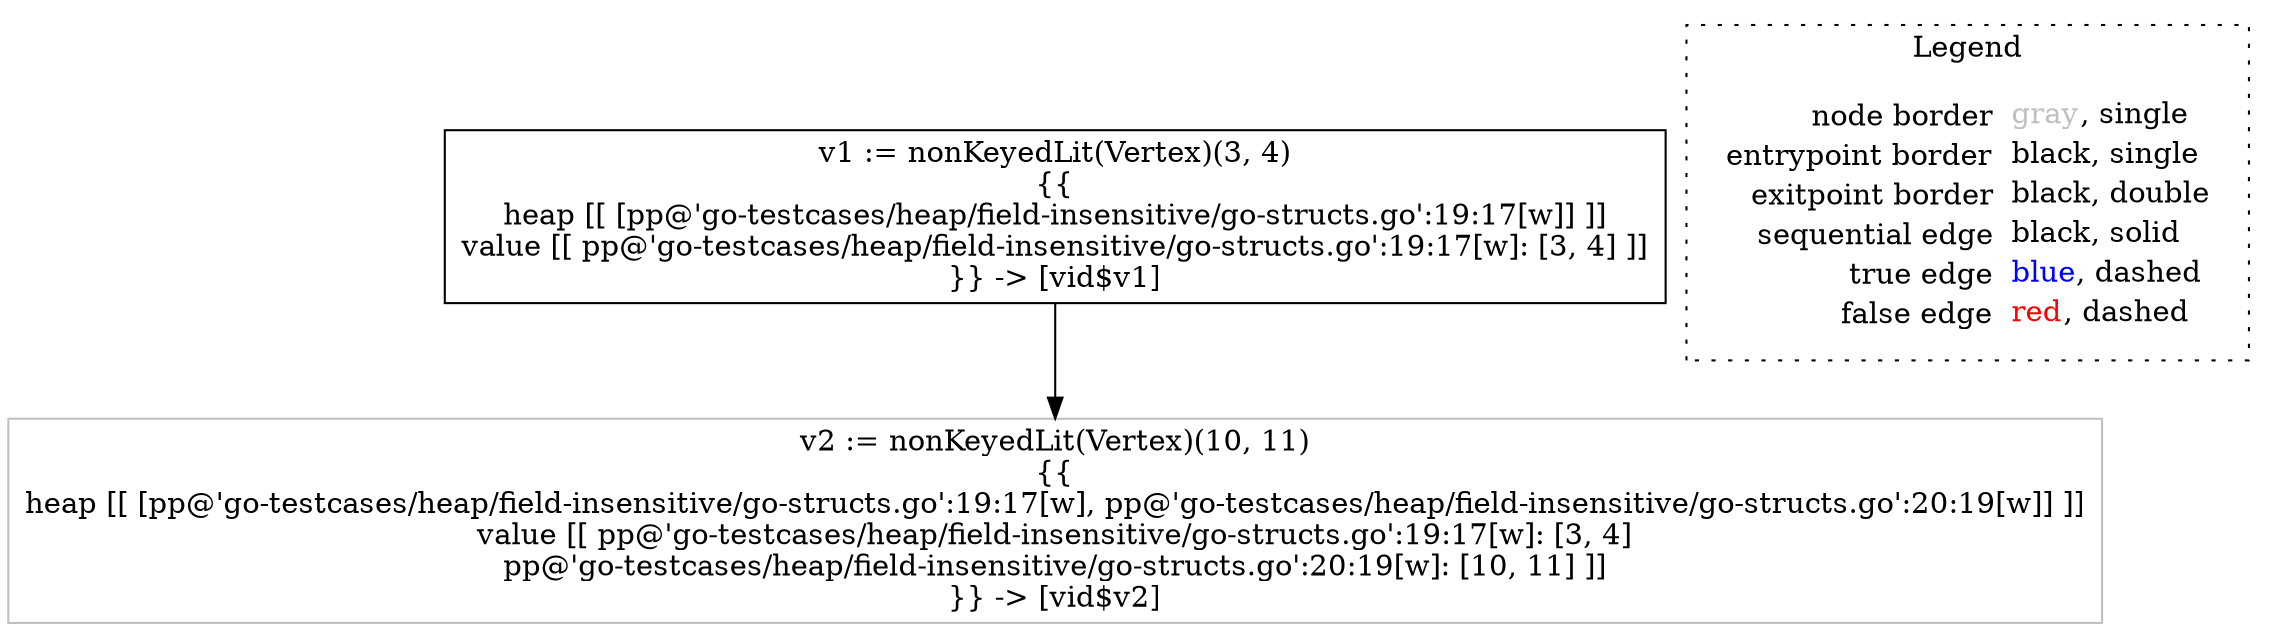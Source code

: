 digraph {
	"node0" [shape="rect",color="black",label=<v1 := nonKeyedLit(Vertex)(3, 4)<BR/>{{<BR/>heap [[ [pp@'go-testcases/heap/field-insensitive/go-structs.go':19:17[w]] ]]<BR/>value [[ pp@'go-testcases/heap/field-insensitive/go-structs.go':19:17[w]: [3, 4] ]]<BR/>}} -&gt; [vid$v1]>];
	"node1" [shape="rect",color="gray",label=<v2 := nonKeyedLit(Vertex)(10, 11)<BR/>{{<BR/>heap [[ [pp@'go-testcases/heap/field-insensitive/go-structs.go':19:17[w], pp@'go-testcases/heap/field-insensitive/go-structs.go':20:19[w]] ]]<BR/>value [[ pp@'go-testcases/heap/field-insensitive/go-structs.go':19:17[w]: [3, 4]<BR/>pp@'go-testcases/heap/field-insensitive/go-structs.go':20:19[w]: [10, 11] ]]<BR/>}} -&gt; [vid$v2]>];
	"node0" -> "node1" [color="black"];
subgraph cluster_legend {
	label="Legend";
	style=dotted;
	node [shape=plaintext];
	"legend" [label=<<table border="0" cellpadding="2" cellspacing="0" cellborder="0"><tr><td align="right">node border&nbsp;</td><td align="left"><font color="gray">gray</font>, single</td></tr><tr><td align="right">entrypoint border&nbsp;</td><td align="left"><font color="black">black</font>, single</td></tr><tr><td align="right">exitpoint border&nbsp;</td><td align="left"><font color="black">black</font>, double</td></tr><tr><td align="right">sequential edge&nbsp;</td><td align="left"><font color="black">black</font>, solid</td></tr><tr><td align="right">true edge&nbsp;</td><td align="left"><font color="blue">blue</font>, dashed</td></tr><tr><td align="right">false edge&nbsp;</td><td align="left"><font color="red">red</font>, dashed</td></tr></table>>];
}

}
